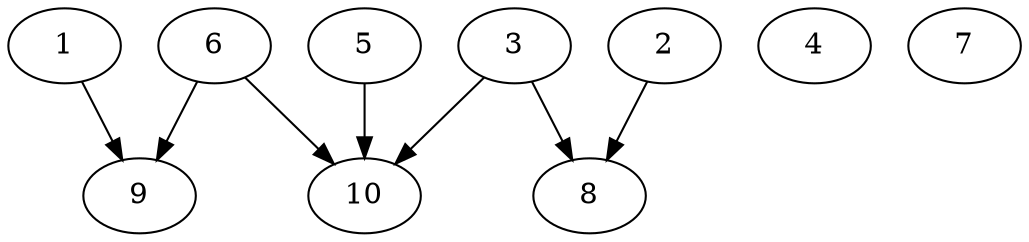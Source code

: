 // DAG automatically generated by daggen at Thu Oct  3 13:58:05 2019
// ./daggen --dot -n 10 --ccr 0.3 --fat 0.9 --regular 0.5 --density 0.5 --mindata 5242880 --maxdata 52428800 
digraph G {
  1 [size="106267307", alpha="0.18", expect_size="31880192"] 
  1 -> 9 [size ="31880192"]
  2 [size="63187627", alpha="0.01", expect_size="18956288"] 
  2 -> 8 [size ="18956288"]
  3 [size="117377707", alpha="0.11", expect_size="35213312"] 
  3 -> 8 [size ="35213312"]
  3 -> 10 [size ="35213312"]
  4 [size="149299200", alpha="0.07", expect_size="44789760"] 
  5 [size="92245333", alpha="0.12", expect_size="27673600"] 
  5 -> 10 [size ="27673600"]
  6 [size="143356587", alpha="0.09", expect_size="43006976"] 
  6 -> 9 [size ="43006976"]
  6 -> 10 [size ="43006976"]
  7 [size="43335680", alpha="0.20", expect_size="13000704"] 
  8 [size="87855787", alpha="0.08", expect_size="26356736"] 
  9 [size="147810987", alpha="0.15", expect_size="44343296"] 
  10 [size="91323733", alpha="0.07", expect_size="27397120"] 
}

